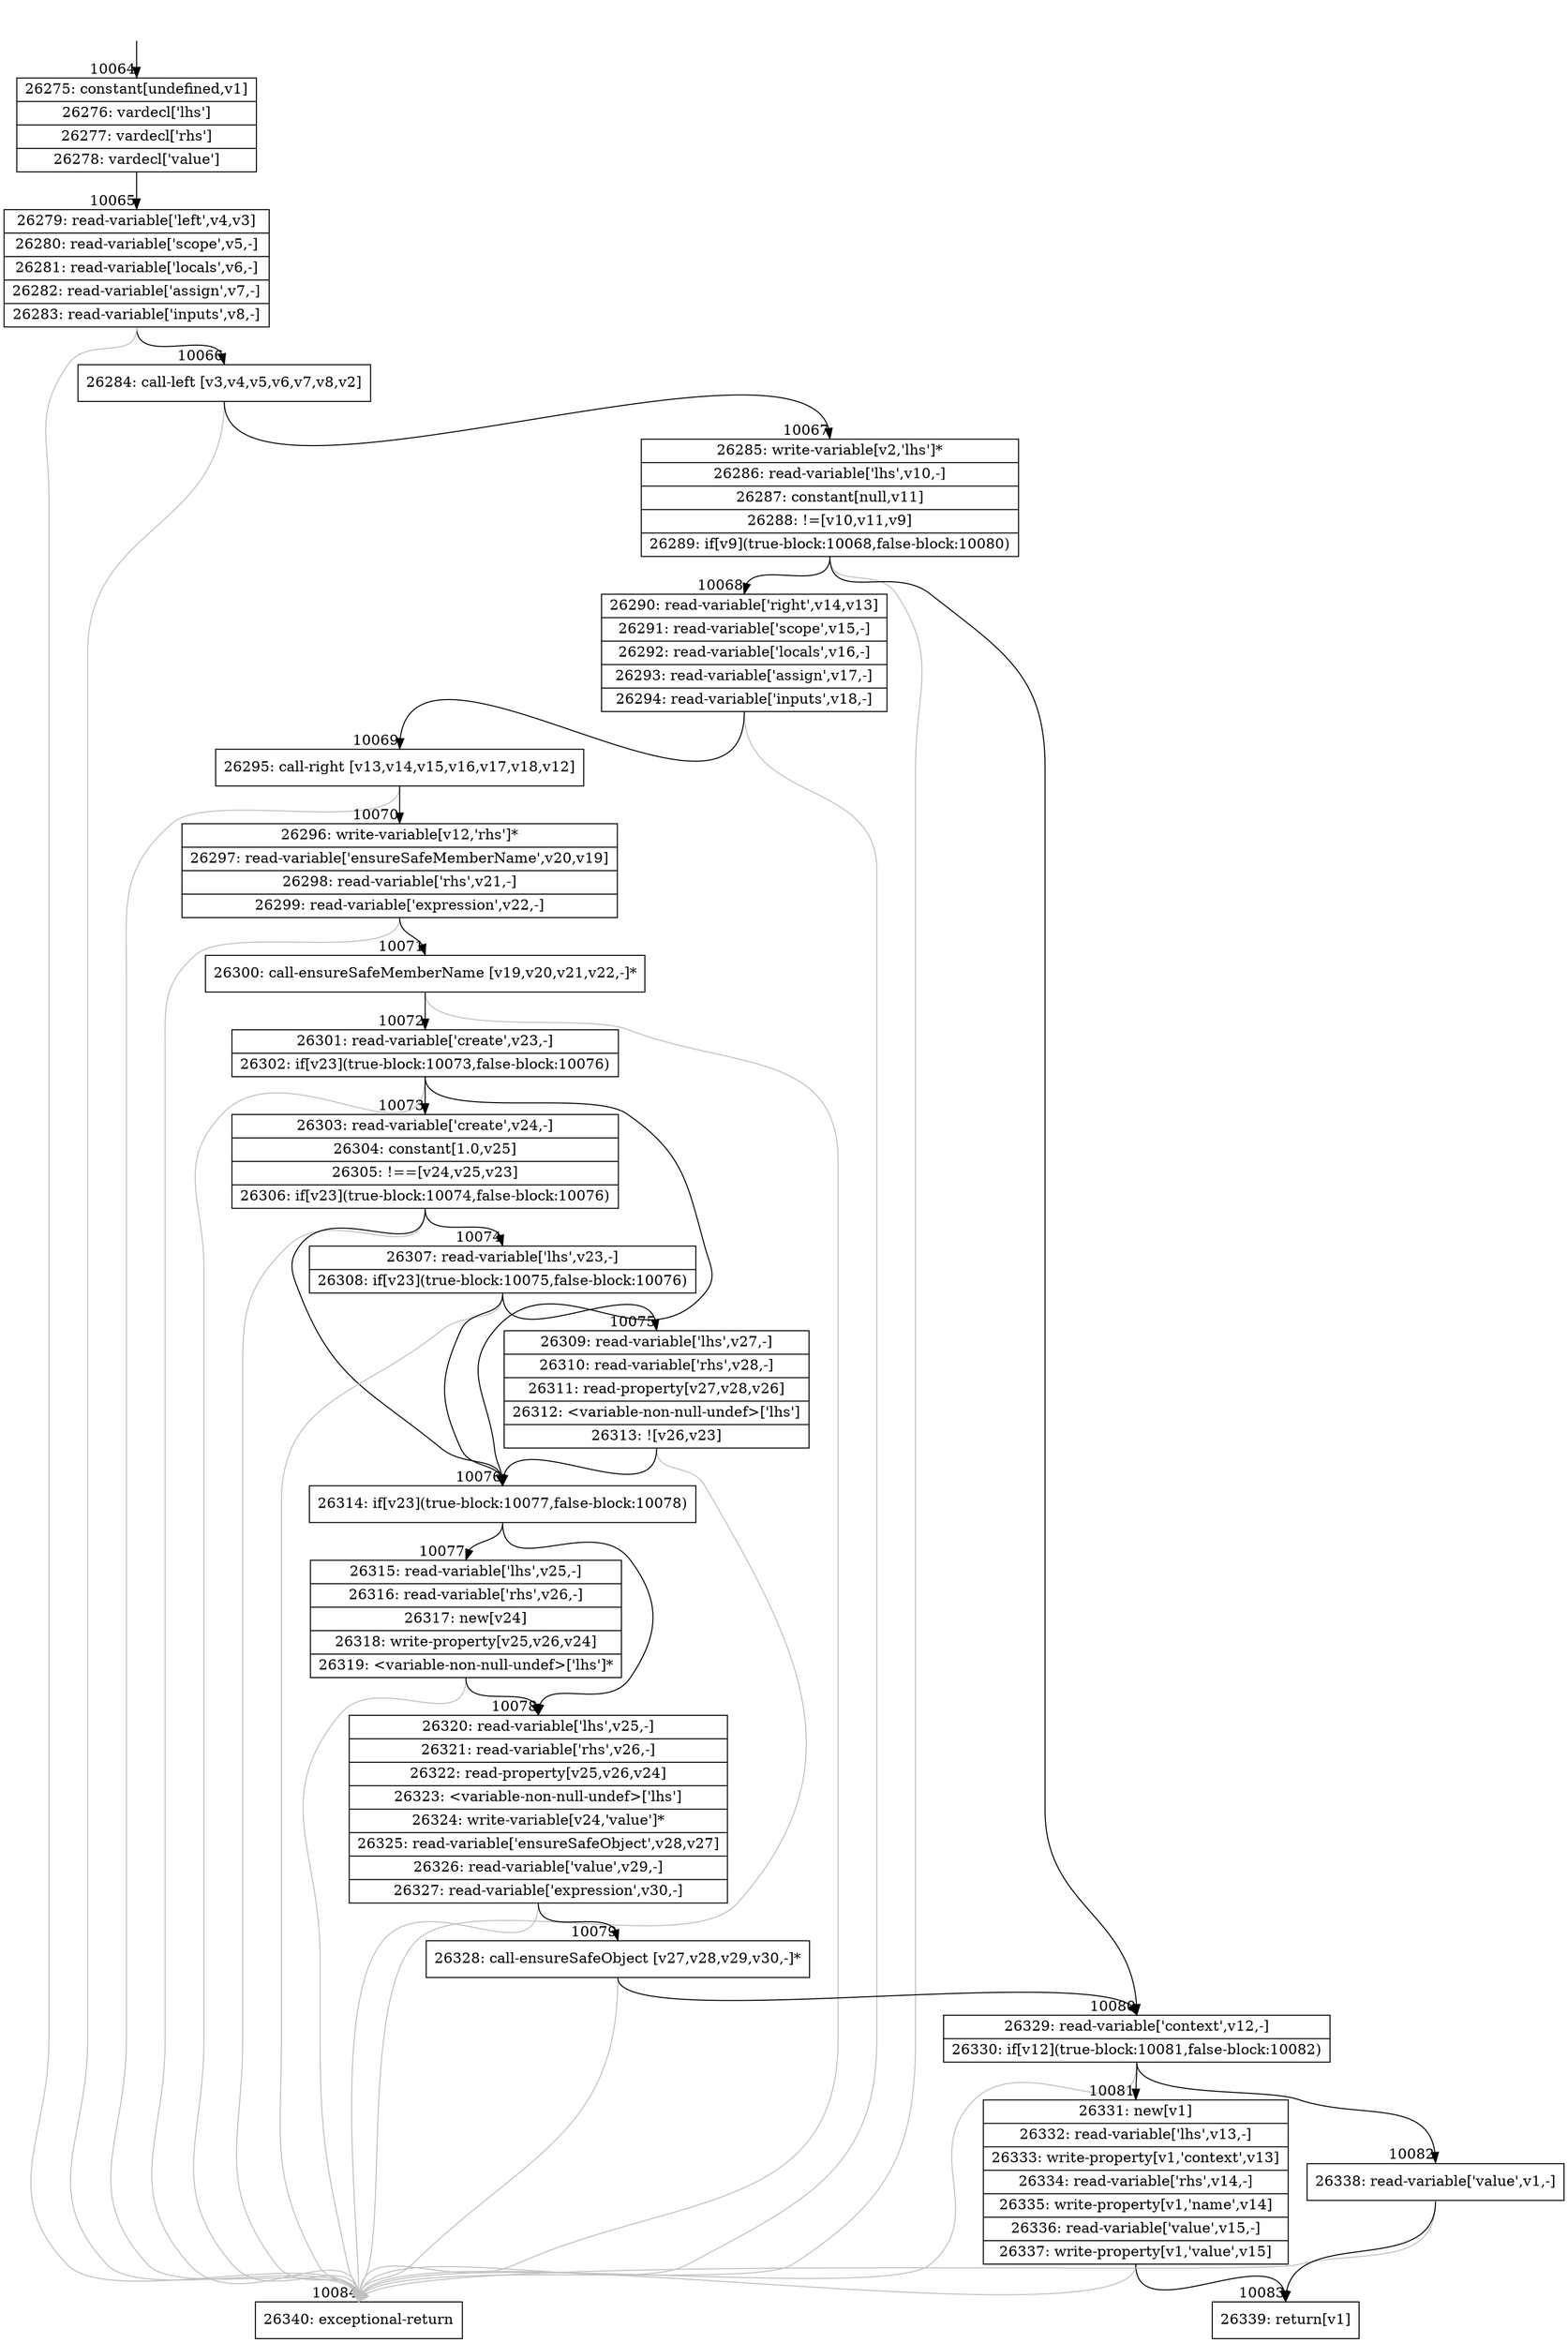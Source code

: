digraph {
rankdir="TD"
BB_entry758[shape=none,label=""];
BB_entry758 -> BB10064 [tailport=s, headport=n, headlabel="    10064"]
BB10064 [shape=record label="{26275: constant[undefined,v1]|26276: vardecl['lhs']|26277: vardecl['rhs']|26278: vardecl['value']}" ] 
BB10064 -> BB10065 [tailport=s, headport=n, headlabel="      10065"]
BB10065 [shape=record label="{26279: read-variable['left',v4,v3]|26280: read-variable['scope',v5,-]|26281: read-variable['locals',v6,-]|26282: read-variable['assign',v7,-]|26283: read-variable['inputs',v8,-]}" ] 
BB10065 -> BB10066 [tailport=s, headport=n, headlabel="      10066"]
BB10065 -> BB10084 [tailport=s, headport=n, color=gray, headlabel="      10084"]
BB10066 [shape=record label="{26284: call-left [v3,v4,v5,v6,v7,v8,v2]}" ] 
BB10066 -> BB10067 [tailport=s, headport=n, headlabel="      10067"]
BB10066 -> BB10084 [tailport=s, headport=n, color=gray]
BB10067 [shape=record label="{26285: write-variable[v2,'lhs']*|26286: read-variable['lhs',v10,-]|26287: constant[null,v11]|26288: !=[v10,v11,v9]|26289: if[v9](true-block:10068,false-block:10080)}" ] 
BB10067 -> BB10068 [tailport=s, headport=n, headlabel="      10068"]
BB10067 -> BB10080 [tailport=s, headport=n, headlabel="      10080"]
BB10067 -> BB10084 [tailport=s, headport=n, color=gray]
BB10068 [shape=record label="{26290: read-variable['right',v14,v13]|26291: read-variable['scope',v15,-]|26292: read-variable['locals',v16,-]|26293: read-variable['assign',v17,-]|26294: read-variable['inputs',v18,-]}" ] 
BB10068 -> BB10069 [tailport=s, headport=n, headlabel="      10069"]
BB10068 -> BB10084 [tailport=s, headport=n, color=gray]
BB10069 [shape=record label="{26295: call-right [v13,v14,v15,v16,v17,v18,v12]}" ] 
BB10069 -> BB10070 [tailport=s, headport=n, headlabel="      10070"]
BB10069 -> BB10084 [tailport=s, headport=n, color=gray]
BB10070 [shape=record label="{26296: write-variable[v12,'rhs']*|26297: read-variable['ensureSafeMemberName',v20,v19]|26298: read-variable['rhs',v21,-]|26299: read-variable['expression',v22,-]}" ] 
BB10070 -> BB10071 [tailport=s, headport=n, headlabel="      10071"]
BB10070 -> BB10084 [tailport=s, headport=n, color=gray]
BB10071 [shape=record label="{26300: call-ensureSafeMemberName [v19,v20,v21,v22,-]*}" ] 
BB10071 -> BB10072 [tailport=s, headport=n, headlabel="      10072"]
BB10071 -> BB10084 [tailport=s, headport=n, color=gray]
BB10072 [shape=record label="{26301: read-variable['create',v23,-]|26302: if[v23](true-block:10073,false-block:10076)}" ] 
BB10072 -> BB10076 [tailport=s, headport=n, headlabel="      10076"]
BB10072 -> BB10073 [tailport=s, headport=n, headlabel="      10073"]
BB10072 -> BB10084 [tailport=s, headport=n, color=gray]
BB10073 [shape=record label="{26303: read-variable['create',v24,-]|26304: constant[1.0,v25]|26305: !==[v24,v25,v23]|26306: if[v23](true-block:10074,false-block:10076)}" ] 
BB10073 -> BB10076 [tailport=s, headport=n]
BB10073 -> BB10074 [tailport=s, headport=n, headlabel="      10074"]
BB10073 -> BB10084 [tailport=s, headport=n, color=gray]
BB10074 [shape=record label="{26307: read-variable['lhs',v23,-]|26308: if[v23](true-block:10075,false-block:10076)}" ] 
BB10074 -> BB10076 [tailport=s, headport=n]
BB10074 -> BB10075 [tailport=s, headport=n, headlabel="      10075"]
BB10074 -> BB10084 [tailport=s, headport=n, color=gray]
BB10075 [shape=record label="{26309: read-variable['lhs',v27,-]|26310: read-variable['rhs',v28,-]|26311: read-property[v27,v28,v26]|26312: \<variable-non-null-undef\>['lhs']|26313: ![v26,v23]}" ] 
BB10075 -> BB10076 [tailport=s, headport=n]
BB10075 -> BB10084 [tailport=s, headport=n, color=gray]
BB10076 [shape=record label="{26314: if[v23](true-block:10077,false-block:10078)}" ] 
BB10076 -> BB10077 [tailport=s, headport=n, headlabel="      10077"]
BB10076 -> BB10078 [tailport=s, headport=n, headlabel="      10078"]
BB10077 [shape=record label="{26315: read-variable['lhs',v25,-]|26316: read-variable['rhs',v26,-]|26317: new[v24]|26318: write-property[v25,v26,v24]|26319: \<variable-non-null-undef\>['lhs']*}" ] 
BB10077 -> BB10078 [tailport=s, headport=n]
BB10077 -> BB10084 [tailport=s, headport=n, color=gray]
BB10078 [shape=record label="{26320: read-variable['lhs',v25,-]|26321: read-variable['rhs',v26,-]|26322: read-property[v25,v26,v24]|26323: \<variable-non-null-undef\>['lhs']|26324: write-variable[v24,'value']*|26325: read-variable['ensureSafeObject',v28,v27]|26326: read-variable['value',v29,-]|26327: read-variable['expression',v30,-]}" ] 
BB10078 -> BB10079 [tailport=s, headport=n, headlabel="      10079"]
BB10078 -> BB10084 [tailport=s, headport=n, color=gray]
BB10079 [shape=record label="{26328: call-ensureSafeObject [v27,v28,v29,v30,-]*}" ] 
BB10079 -> BB10080 [tailport=s, headport=n]
BB10079 -> BB10084 [tailport=s, headport=n, color=gray]
BB10080 [shape=record label="{26329: read-variable['context',v12,-]|26330: if[v12](true-block:10081,false-block:10082)}" ] 
BB10080 -> BB10081 [tailport=s, headport=n, headlabel="      10081"]
BB10080 -> BB10082 [tailport=s, headport=n, headlabel="      10082"]
BB10080 -> BB10084 [tailport=s, headport=n, color=gray]
BB10081 [shape=record label="{26331: new[v1]|26332: read-variable['lhs',v13,-]|26333: write-property[v1,'context',v13]|26334: read-variable['rhs',v14,-]|26335: write-property[v1,'name',v14]|26336: read-variable['value',v15,-]|26337: write-property[v1,'value',v15]}" ] 
BB10081 -> BB10083 [tailport=s, headport=n, headlabel="      10083"]
BB10081 -> BB10084 [tailport=s, headport=n, color=gray]
BB10082 [shape=record label="{26338: read-variable['value',v1,-]}" ] 
BB10082 -> BB10083 [tailport=s, headport=n]
BB10082 -> BB10084 [tailport=s, headport=n, color=gray]
BB10083 [shape=record label="{26339: return[v1]}" ] 
BB10084 [shape=record label="{26340: exceptional-return}" ] 
//#$~ 13906
}
